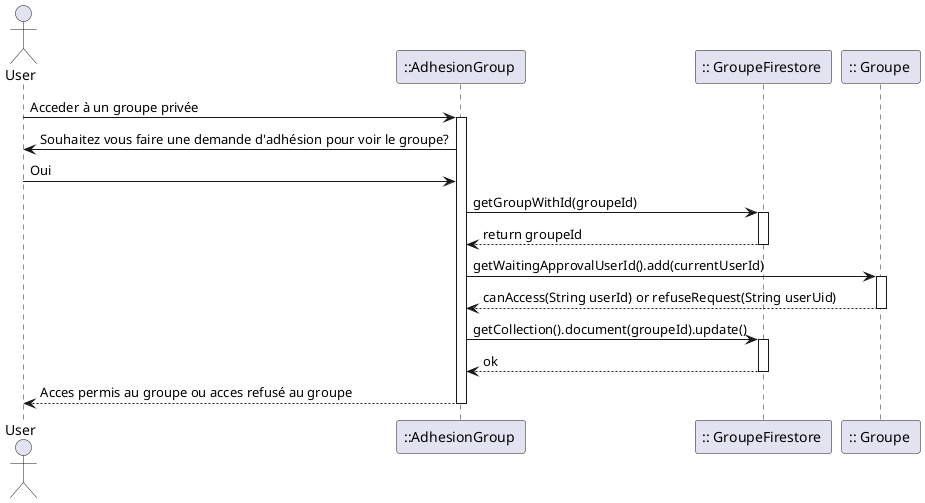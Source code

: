 @startuml
actor User as g
participant "::AdhesionGroup " as act
participant ":: GroupeFirestore " as groupb
participant ":: Groupe " as group

g -> act: Acceder à un groupe privée
activate act
act -> g : Souhaitez vous faire une demande d'adhésion pour voir le groupe?
g -> act: Oui
act -> groupb : getGroupWithId(groupeId)
activate groupb
groupb --> act : return groupeId
deactivate groupb
act -> group : getWaitingApprovalUserId().add(currentUserId)
activate group
group --> act : canAccess(String userId) or refuseRequest(String userUid)
deactivate group
act -> groupb : getCollection().document(groupeId).update()
activate groupb
groupb --> act : ok
deactivate groupb
act --> g : Acces permis au groupe ou acces refusé au groupe
deactivate act

@enduml